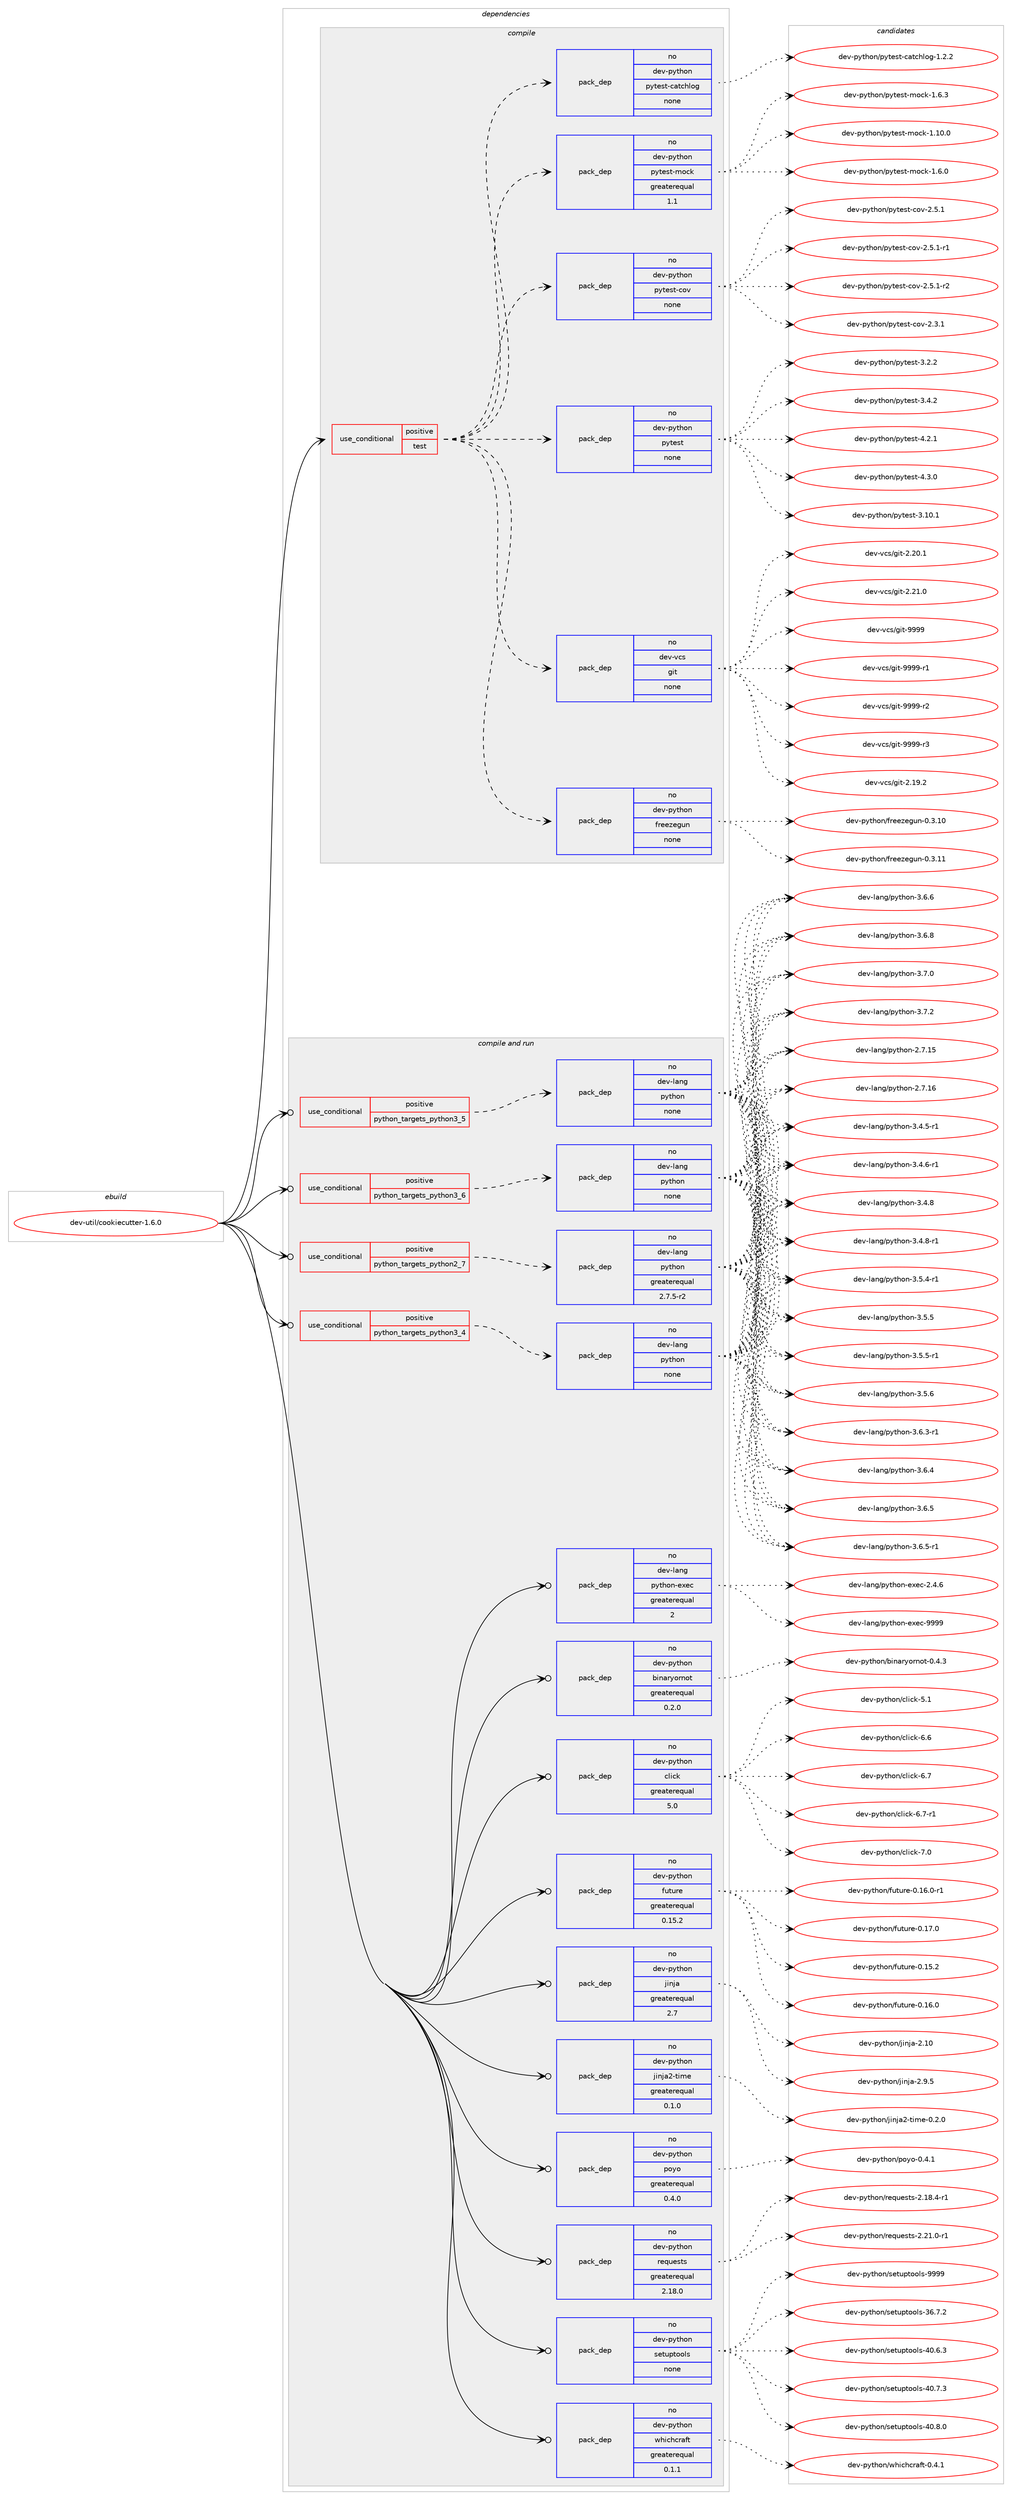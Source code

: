 digraph prolog {

# *************
# Graph options
# *************

newrank=true;
concentrate=true;
compound=true;
graph [rankdir=LR,fontname=Helvetica,fontsize=10,ranksep=1.5];#, ranksep=2.5, nodesep=0.2];
edge  [arrowhead=vee];
node  [fontname=Helvetica,fontsize=10];

# **********
# The ebuild
# **********

subgraph cluster_leftcol {
color=gray;
rank=same;
label=<<i>ebuild</i>>;
id [label="dev-util/cookiecutter-1.6.0", color=red, width=4, href="../dev-util/cookiecutter-1.6.0.svg"];
}

# ****************
# The dependencies
# ****************

subgraph cluster_midcol {
color=gray;
label=<<i>dependencies</i>>;
subgraph cluster_compile {
fillcolor="#eeeeee";
style=filled;
label=<<i>compile</i>>;
subgraph cond423565 {
dependency1542791 [label=<<TABLE BORDER="0" CELLBORDER="1" CELLSPACING="0" CELLPADDING="4"><TR><TD ROWSPAN="3" CELLPADDING="10">use_conditional</TD></TR><TR><TD>positive</TD></TR><TR><TD>test</TD></TR></TABLE>>, shape=none, color=red];
subgraph pack1095609 {
dependency1542792 [label=<<TABLE BORDER="0" CELLBORDER="1" CELLSPACING="0" CELLPADDING="4" WIDTH="220"><TR><TD ROWSPAN="6" CELLPADDING="30">pack_dep</TD></TR><TR><TD WIDTH="110">no</TD></TR><TR><TD>dev-python</TD></TR><TR><TD>pytest</TD></TR><TR><TD>none</TD></TR><TR><TD></TD></TR></TABLE>>, shape=none, color=blue];
}
dependency1542791:e -> dependency1542792:w [weight=20,style="dashed",arrowhead="vee"];
subgraph pack1095610 {
dependency1542793 [label=<<TABLE BORDER="0" CELLBORDER="1" CELLSPACING="0" CELLPADDING="4" WIDTH="220"><TR><TD ROWSPAN="6" CELLPADDING="30">pack_dep</TD></TR><TR><TD WIDTH="110">no</TD></TR><TR><TD>dev-python</TD></TR><TR><TD>pytest-cov</TD></TR><TR><TD>none</TD></TR><TR><TD></TD></TR></TABLE>>, shape=none, color=blue];
}
dependency1542791:e -> dependency1542793:w [weight=20,style="dashed",arrowhead="vee"];
subgraph pack1095611 {
dependency1542794 [label=<<TABLE BORDER="0" CELLBORDER="1" CELLSPACING="0" CELLPADDING="4" WIDTH="220"><TR><TD ROWSPAN="6" CELLPADDING="30">pack_dep</TD></TR><TR><TD WIDTH="110">no</TD></TR><TR><TD>dev-python</TD></TR><TR><TD>pytest-mock</TD></TR><TR><TD>greaterequal</TD></TR><TR><TD>1.1</TD></TR></TABLE>>, shape=none, color=blue];
}
dependency1542791:e -> dependency1542794:w [weight=20,style="dashed",arrowhead="vee"];
subgraph pack1095612 {
dependency1542795 [label=<<TABLE BORDER="0" CELLBORDER="1" CELLSPACING="0" CELLPADDING="4" WIDTH="220"><TR><TD ROWSPAN="6" CELLPADDING="30">pack_dep</TD></TR><TR><TD WIDTH="110">no</TD></TR><TR><TD>dev-python</TD></TR><TR><TD>pytest-catchlog</TD></TR><TR><TD>none</TD></TR><TR><TD></TD></TR></TABLE>>, shape=none, color=blue];
}
dependency1542791:e -> dependency1542795:w [weight=20,style="dashed",arrowhead="vee"];
subgraph pack1095613 {
dependency1542796 [label=<<TABLE BORDER="0" CELLBORDER="1" CELLSPACING="0" CELLPADDING="4" WIDTH="220"><TR><TD ROWSPAN="6" CELLPADDING="30">pack_dep</TD></TR><TR><TD WIDTH="110">no</TD></TR><TR><TD>dev-python</TD></TR><TR><TD>freezegun</TD></TR><TR><TD>none</TD></TR><TR><TD></TD></TR></TABLE>>, shape=none, color=blue];
}
dependency1542791:e -> dependency1542796:w [weight=20,style="dashed",arrowhead="vee"];
subgraph pack1095614 {
dependency1542797 [label=<<TABLE BORDER="0" CELLBORDER="1" CELLSPACING="0" CELLPADDING="4" WIDTH="220"><TR><TD ROWSPAN="6" CELLPADDING="30">pack_dep</TD></TR><TR><TD WIDTH="110">no</TD></TR><TR><TD>dev-vcs</TD></TR><TR><TD>git</TD></TR><TR><TD>none</TD></TR><TR><TD></TD></TR></TABLE>>, shape=none, color=blue];
}
dependency1542791:e -> dependency1542797:w [weight=20,style="dashed",arrowhead="vee"];
}
id:e -> dependency1542791:w [weight=20,style="solid",arrowhead="vee"];
}
subgraph cluster_compileandrun {
fillcolor="#eeeeee";
style=filled;
label=<<i>compile and run</i>>;
subgraph cond423566 {
dependency1542798 [label=<<TABLE BORDER="0" CELLBORDER="1" CELLSPACING="0" CELLPADDING="4"><TR><TD ROWSPAN="3" CELLPADDING="10">use_conditional</TD></TR><TR><TD>positive</TD></TR><TR><TD>python_targets_python2_7</TD></TR></TABLE>>, shape=none, color=red];
subgraph pack1095615 {
dependency1542799 [label=<<TABLE BORDER="0" CELLBORDER="1" CELLSPACING="0" CELLPADDING="4" WIDTH="220"><TR><TD ROWSPAN="6" CELLPADDING="30">pack_dep</TD></TR><TR><TD WIDTH="110">no</TD></TR><TR><TD>dev-lang</TD></TR><TR><TD>python</TD></TR><TR><TD>greaterequal</TD></TR><TR><TD>2.7.5-r2</TD></TR></TABLE>>, shape=none, color=blue];
}
dependency1542798:e -> dependency1542799:w [weight=20,style="dashed",arrowhead="vee"];
}
id:e -> dependency1542798:w [weight=20,style="solid",arrowhead="odotvee"];
subgraph cond423567 {
dependency1542800 [label=<<TABLE BORDER="0" CELLBORDER="1" CELLSPACING="0" CELLPADDING="4"><TR><TD ROWSPAN="3" CELLPADDING="10">use_conditional</TD></TR><TR><TD>positive</TD></TR><TR><TD>python_targets_python3_4</TD></TR></TABLE>>, shape=none, color=red];
subgraph pack1095616 {
dependency1542801 [label=<<TABLE BORDER="0" CELLBORDER="1" CELLSPACING="0" CELLPADDING="4" WIDTH="220"><TR><TD ROWSPAN="6" CELLPADDING="30">pack_dep</TD></TR><TR><TD WIDTH="110">no</TD></TR><TR><TD>dev-lang</TD></TR><TR><TD>python</TD></TR><TR><TD>none</TD></TR><TR><TD></TD></TR></TABLE>>, shape=none, color=blue];
}
dependency1542800:e -> dependency1542801:w [weight=20,style="dashed",arrowhead="vee"];
}
id:e -> dependency1542800:w [weight=20,style="solid",arrowhead="odotvee"];
subgraph cond423568 {
dependency1542802 [label=<<TABLE BORDER="0" CELLBORDER="1" CELLSPACING="0" CELLPADDING="4"><TR><TD ROWSPAN="3" CELLPADDING="10">use_conditional</TD></TR><TR><TD>positive</TD></TR><TR><TD>python_targets_python3_5</TD></TR></TABLE>>, shape=none, color=red];
subgraph pack1095617 {
dependency1542803 [label=<<TABLE BORDER="0" CELLBORDER="1" CELLSPACING="0" CELLPADDING="4" WIDTH="220"><TR><TD ROWSPAN="6" CELLPADDING="30">pack_dep</TD></TR><TR><TD WIDTH="110">no</TD></TR><TR><TD>dev-lang</TD></TR><TR><TD>python</TD></TR><TR><TD>none</TD></TR><TR><TD></TD></TR></TABLE>>, shape=none, color=blue];
}
dependency1542802:e -> dependency1542803:w [weight=20,style="dashed",arrowhead="vee"];
}
id:e -> dependency1542802:w [weight=20,style="solid",arrowhead="odotvee"];
subgraph cond423569 {
dependency1542804 [label=<<TABLE BORDER="0" CELLBORDER="1" CELLSPACING="0" CELLPADDING="4"><TR><TD ROWSPAN="3" CELLPADDING="10">use_conditional</TD></TR><TR><TD>positive</TD></TR><TR><TD>python_targets_python3_6</TD></TR></TABLE>>, shape=none, color=red];
subgraph pack1095618 {
dependency1542805 [label=<<TABLE BORDER="0" CELLBORDER="1" CELLSPACING="0" CELLPADDING="4" WIDTH="220"><TR><TD ROWSPAN="6" CELLPADDING="30">pack_dep</TD></TR><TR><TD WIDTH="110">no</TD></TR><TR><TD>dev-lang</TD></TR><TR><TD>python</TD></TR><TR><TD>none</TD></TR><TR><TD></TD></TR></TABLE>>, shape=none, color=blue];
}
dependency1542804:e -> dependency1542805:w [weight=20,style="dashed",arrowhead="vee"];
}
id:e -> dependency1542804:w [weight=20,style="solid",arrowhead="odotvee"];
subgraph pack1095619 {
dependency1542806 [label=<<TABLE BORDER="0" CELLBORDER="1" CELLSPACING="0" CELLPADDING="4" WIDTH="220"><TR><TD ROWSPAN="6" CELLPADDING="30">pack_dep</TD></TR><TR><TD WIDTH="110">no</TD></TR><TR><TD>dev-lang</TD></TR><TR><TD>python-exec</TD></TR><TR><TD>greaterequal</TD></TR><TR><TD>2</TD></TR></TABLE>>, shape=none, color=blue];
}
id:e -> dependency1542806:w [weight=20,style="solid",arrowhead="odotvee"];
subgraph pack1095620 {
dependency1542807 [label=<<TABLE BORDER="0" CELLBORDER="1" CELLSPACING="0" CELLPADDING="4" WIDTH="220"><TR><TD ROWSPAN="6" CELLPADDING="30">pack_dep</TD></TR><TR><TD WIDTH="110">no</TD></TR><TR><TD>dev-python</TD></TR><TR><TD>binaryornot</TD></TR><TR><TD>greaterequal</TD></TR><TR><TD>0.2.0</TD></TR></TABLE>>, shape=none, color=blue];
}
id:e -> dependency1542807:w [weight=20,style="solid",arrowhead="odotvee"];
subgraph pack1095621 {
dependency1542808 [label=<<TABLE BORDER="0" CELLBORDER="1" CELLSPACING="0" CELLPADDING="4" WIDTH="220"><TR><TD ROWSPAN="6" CELLPADDING="30">pack_dep</TD></TR><TR><TD WIDTH="110">no</TD></TR><TR><TD>dev-python</TD></TR><TR><TD>click</TD></TR><TR><TD>greaterequal</TD></TR><TR><TD>5.0</TD></TR></TABLE>>, shape=none, color=blue];
}
id:e -> dependency1542808:w [weight=20,style="solid",arrowhead="odotvee"];
subgraph pack1095622 {
dependency1542809 [label=<<TABLE BORDER="0" CELLBORDER="1" CELLSPACING="0" CELLPADDING="4" WIDTH="220"><TR><TD ROWSPAN="6" CELLPADDING="30">pack_dep</TD></TR><TR><TD WIDTH="110">no</TD></TR><TR><TD>dev-python</TD></TR><TR><TD>future</TD></TR><TR><TD>greaterequal</TD></TR><TR><TD>0.15.2</TD></TR></TABLE>>, shape=none, color=blue];
}
id:e -> dependency1542809:w [weight=20,style="solid",arrowhead="odotvee"];
subgraph pack1095623 {
dependency1542810 [label=<<TABLE BORDER="0" CELLBORDER="1" CELLSPACING="0" CELLPADDING="4" WIDTH="220"><TR><TD ROWSPAN="6" CELLPADDING="30">pack_dep</TD></TR><TR><TD WIDTH="110">no</TD></TR><TR><TD>dev-python</TD></TR><TR><TD>jinja</TD></TR><TR><TD>greaterequal</TD></TR><TR><TD>2.7</TD></TR></TABLE>>, shape=none, color=blue];
}
id:e -> dependency1542810:w [weight=20,style="solid",arrowhead="odotvee"];
subgraph pack1095624 {
dependency1542811 [label=<<TABLE BORDER="0" CELLBORDER="1" CELLSPACING="0" CELLPADDING="4" WIDTH="220"><TR><TD ROWSPAN="6" CELLPADDING="30">pack_dep</TD></TR><TR><TD WIDTH="110">no</TD></TR><TR><TD>dev-python</TD></TR><TR><TD>jinja2-time</TD></TR><TR><TD>greaterequal</TD></TR><TR><TD>0.1.0</TD></TR></TABLE>>, shape=none, color=blue];
}
id:e -> dependency1542811:w [weight=20,style="solid",arrowhead="odotvee"];
subgraph pack1095625 {
dependency1542812 [label=<<TABLE BORDER="0" CELLBORDER="1" CELLSPACING="0" CELLPADDING="4" WIDTH="220"><TR><TD ROWSPAN="6" CELLPADDING="30">pack_dep</TD></TR><TR><TD WIDTH="110">no</TD></TR><TR><TD>dev-python</TD></TR><TR><TD>poyo</TD></TR><TR><TD>greaterequal</TD></TR><TR><TD>0.4.0</TD></TR></TABLE>>, shape=none, color=blue];
}
id:e -> dependency1542812:w [weight=20,style="solid",arrowhead="odotvee"];
subgraph pack1095626 {
dependency1542813 [label=<<TABLE BORDER="0" CELLBORDER="1" CELLSPACING="0" CELLPADDING="4" WIDTH="220"><TR><TD ROWSPAN="6" CELLPADDING="30">pack_dep</TD></TR><TR><TD WIDTH="110">no</TD></TR><TR><TD>dev-python</TD></TR><TR><TD>requests</TD></TR><TR><TD>greaterequal</TD></TR><TR><TD>2.18.0</TD></TR></TABLE>>, shape=none, color=blue];
}
id:e -> dependency1542813:w [weight=20,style="solid",arrowhead="odotvee"];
subgraph pack1095627 {
dependency1542814 [label=<<TABLE BORDER="0" CELLBORDER="1" CELLSPACING="0" CELLPADDING="4" WIDTH="220"><TR><TD ROWSPAN="6" CELLPADDING="30">pack_dep</TD></TR><TR><TD WIDTH="110">no</TD></TR><TR><TD>dev-python</TD></TR><TR><TD>setuptools</TD></TR><TR><TD>none</TD></TR><TR><TD></TD></TR></TABLE>>, shape=none, color=blue];
}
id:e -> dependency1542814:w [weight=20,style="solid",arrowhead="odotvee"];
subgraph pack1095628 {
dependency1542815 [label=<<TABLE BORDER="0" CELLBORDER="1" CELLSPACING="0" CELLPADDING="4" WIDTH="220"><TR><TD ROWSPAN="6" CELLPADDING="30">pack_dep</TD></TR><TR><TD WIDTH="110">no</TD></TR><TR><TD>dev-python</TD></TR><TR><TD>whichcraft</TD></TR><TR><TD>greaterequal</TD></TR><TR><TD>0.1.1</TD></TR></TABLE>>, shape=none, color=blue];
}
id:e -> dependency1542815:w [weight=20,style="solid",arrowhead="odotvee"];
}
subgraph cluster_run {
fillcolor="#eeeeee";
style=filled;
label=<<i>run</i>>;
}
}

# **************
# The candidates
# **************

subgraph cluster_choices {
rank=same;
color=gray;
label=<<i>candidates</i>>;

subgraph choice1095609 {
color=black;
nodesep=1;
choice100101118451121211161041111104711212111610111511645514649484649 [label="dev-python/pytest-3.10.1", color=red, width=4,href="../dev-python/pytest-3.10.1.svg"];
choice1001011184511212111610411111047112121116101115116455146504650 [label="dev-python/pytest-3.2.2", color=red, width=4,href="../dev-python/pytest-3.2.2.svg"];
choice1001011184511212111610411111047112121116101115116455146524650 [label="dev-python/pytest-3.4.2", color=red, width=4,href="../dev-python/pytest-3.4.2.svg"];
choice1001011184511212111610411111047112121116101115116455246504649 [label="dev-python/pytest-4.2.1", color=red, width=4,href="../dev-python/pytest-4.2.1.svg"];
choice1001011184511212111610411111047112121116101115116455246514648 [label="dev-python/pytest-4.3.0", color=red, width=4,href="../dev-python/pytest-4.3.0.svg"];
dependency1542792:e -> choice100101118451121211161041111104711212111610111511645514649484649:w [style=dotted,weight="100"];
dependency1542792:e -> choice1001011184511212111610411111047112121116101115116455146504650:w [style=dotted,weight="100"];
dependency1542792:e -> choice1001011184511212111610411111047112121116101115116455146524650:w [style=dotted,weight="100"];
dependency1542792:e -> choice1001011184511212111610411111047112121116101115116455246504649:w [style=dotted,weight="100"];
dependency1542792:e -> choice1001011184511212111610411111047112121116101115116455246514648:w [style=dotted,weight="100"];
}
subgraph choice1095610 {
color=black;
nodesep=1;
choice10010111845112121116104111110471121211161011151164599111118455046514649 [label="dev-python/pytest-cov-2.3.1", color=red, width=4,href="../dev-python/pytest-cov-2.3.1.svg"];
choice10010111845112121116104111110471121211161011151164599111118455046534649 [label="dev-python/pytest-cov-2.5.1", color=red, width=4,href="../dev-python/pytest-cov-2.5.1.svg"];
choice100101118451121211161041111104711212111610111511645991111184550465346494511449 [label="dev-python/pytest-cov-2.5.1-r1", color=red, width=4,href="../dev-python/pytest-cov-2.5.1-r1.svg"];
choice100101118451121211161041111104711212111610111511645991111184550465346494511450 [label="dev-python/pytest-cov-2.5.1-r2", color=red, width=4,href="../dev-python/pytest-cov-2.5.1-r2.svg"];
dependency1542793:e -> choice10010111845112121116104111110471121211161011151164599111118455046514649:w [style=dotted,weight="100"];
dependency1542793:e -> choice10010111845112121116104111110471121211161011151164599111118455046534649:w [style=dotted,weight="100"];
dependency1542793:e -> choice100101118451121211161041111104711212111610111511645991111184550465346494511449:w [style=dotted,weight="100"];
dependency1542793:e -> choice100101118451121211161041111104711212111610111511645991111184550465346494511450:w [style=dotted,weight="100"];
}
subgraph choice1095611 {
color=black;
nodesep=1;
choice1001011184511212111610411111047112121116101115116451091119910745494649484648 [label="dev-python/pytest-mock-1.10.0", color=red, width=4,href="../dev-python/pytest-mock-1.10.0.svg"];
choice10010111845112121116104111110471121211161011151164510911199107454946544648 [label="dev-python/pytest-mock-1.6.0", color=red, width=4,href="../dev-python/pytest-mock-1.6.0.svg"];
choice10010111845112121116104111110471121211161011151164510911199107454946544651 [label="dev-python/pytest-mock-1.6.3", color=red, width=4,href="../dev-python/pytest-mock-1.6.3.svg"];
dependency1542794:e -> choice1001011184511212111610411111047112121116101115116451091119910745494649484648:w [style=dotted,weight="100"];
dependency1542794:e -> choice10010111845112121116104111110471121211161011151164510911199107454946544648:w [style=dotted,weight="100"];
dependency1542794:e -> choice10010111845112121116104111110471121211161011151164510911199107454946544651:w [style=dotted,weight="100"];
}
subgraph choice1095612 {
color=black;
nodesep=1;
choice100101118451121211161041111104711212111610111511645999711699104108111103454946504650 [label="dev-python/pytest-catchlog-1.2.2", color=red, width=4,href="../dev-python/pytest-catchlog-1.2.2.svg"];
dependency1542795:e -> choice100101118451121211161041111104711212111610111511645999711699104108111103454946504650:w [style=dotted,weight="100"];
}
subgraph choice1095613 {
color=black;
nodesep=1;
choice100101118451121211161041111104710211410110112210110311711045484651464948 [label="dev-python/freezegun-0.3.10", color=red, width=4,href="../dev-python/freezegun-0.3.10.svg"];
choice100101118451121211161041111104710211410110112210110311711045484651464949 [label="dev-python/freezegun-0.3.11", color=red, width=4,href="../dev-python/freezegun-0.3.11.svg"];
dependency1542796:e -> choice100101118451121211161041111104710211410110112210110311711045484651464948:w [style=dotted,weight="100"];
dependency1542796:e -> choice100101118451121211161041111104710211410110112210110311711045484651464949:w [style=dotted,weight="100"];
}
subgraph choice1095614 {
color=black;
nodesep=1;
choice10010111845118991154710310511645504649574650 [label="dev-vcs/git-2.19.2", color=red, width=4,href="../dev-vcs/git-2.19.2.svg"];
choice10010111845118991154710310511645504650484649 [label="dev-vcs/git-2.20.1", color=red, width=4,href="../dev-vcs/git-2.20.1.svg"];
choice10010111845118991154710310511645504650494648 [label="dev-vcs/git-2.21.0", color=red, width=4,href="../dev-vcs/git-2.21.0.svg"];
choice1001011184511899115471031051164557575757 [label="dev-vcs/git-9999", color=red, width=4,href="../dev-vcs/git-9999.svg"];
choice10010111845118991154710310511645575757574511449 [label="dev-vcs/git-9999-r1", color=red, width=4,href="../dev-vcs/git-9999-r1.svg"];
choice10010111845118991154710310511645575757574511450 [label="dev-vcs/git-9999-r2", color=red, width=4,href="../dev-vcs/git-9999-r2.svg"];
choice10010111845118991154710310511645575757574511451 [label="dev-vcs/git-9999-r3", color=red, width=4,href="../dev-vcs/git-9999-r3.svg"];
dependency1542797:e -> choice10010111845118991154710310511645504649574650:w [style=dotted,weight="100"];
dependency1542797:e -> choice10010111845118991154710310511645504650484649:w [style=dotted,weight="100"];
dependency1542797:e -> choice10010111845118991154710310511645504650494648:w [style=dotted,weight="100"];
dependency1542797:e -> choice1001011184511899115471031051164557575757:w [style=dotted,weight="100"];
dependency1542797:e -> choice10010111845118991154710310511645575757574511449:w [style=dotted,weight="100"];
dependency1542797:e -> choice10010111845118991154710310511645575757574511450:w [style=dotted,weight="100"];
dependency1542797:e -> choice10010111845118991154710310511645575757574511451:w [style=dotted,weight="100"];
}
subgraph choice1095615 {
color=black;
nodesep=1;
choice10010111845108971101034711212111610411111045504655464953 [label="dev-lang/python-2.7.15", color=red, width=4,href="../dev-lang/python-2.7.15.svg"];
choice10010111845108971101034711212111610411111045504655464954 [label="dev-lang/python-2.7.16", color=red, width=4,href="../dev-lang/python-2.7.16.svg"];
choice1001011184510897110103471121211161041111104551465246534511449 [label="dev-lang/python-3.4.5-r1", color=red, width=4,href="../dev-lang/python-3.4.5-r1.svg"];
choice1001011184510897110103471121211161041111104551465246544511449 [label="dev-lang/python-3.4.6-r1", color=red, width=4,href="../dev-lang/python-3.4.6-r1.svg"];
choice100101118451089711010347112121116104111110455146524656 [label="dev-lang/python-3.4.8", color=red, width=4,href="../dev-lang/python-3.4.8.svg"];
choice1001011184510897110103471121211161041111104551465246564511449 [label="dev-lang/python-3.4.8-r1", color=red, width=4,href="../dev-lang/python-3.4.8-r1.svg"];
choice1001011184510897110103471121211161041111104551465346524511449 [label="dev-lang/python-3.5.4-r1", color=red, width=4,href="../dev-lang/python-3.5.4-r1.svg"];
choice100101118451089711010347112121116104111110455146534653 [label="dev-lang/python-3.5.5", color=red, width=4,href="../dev-lang/python-3.5.5.svg"];
choice1001011184510897110103471121211161041111104551465346534511449 [label="dev-lang/python-3.5.5-r1", color=red, width=4,href="../dev-lang/python-3.5.5-r1.svg"];
choice100101118451089711010347112121116104111110455146534654 [label="dev-lang/python-3.5.6", color=red, width=4,href="../dev-lang/python-3.5.6.svg"];
choice1001011184510897110103471121211161041111104551465446514511449 [label="dev-lang/python-3.6.3-r1", color=red, width=4,href="../dev-lang/python-3.6.3-r1.svg"];
choice100101118451089711010347112121116104111110455146544652 [label="dev-lang/python-3.6.4", color=red, width=4,href="../dev-lang/python-3.6.4.svg"];
choice100101118451089711010347112121116104111110455146544653 [label="dev-lang/python-3.6.5", color=red, width=4,href="../dev-lang/python-3.6.5.svg"];
choice1001011184510897110103471121211161041111104551465446534511449 [label="dev-lang/python-3.6.5-r1", color=red, width=4,href="../dev-lang/python-3.6.5-r1.svg"];
choice100101118451089711010347112121116104111110455146544654 [label="dev-lang/python-3.6.6", color=red, width=4,href="../dev-lang/python-3.6.6.svg"];
choice100101118451089711010347112121116104111110455146544656 [label="dev-lang/python-3.6.8", color=red, width=4,href="../dev-lang/python-3.6.8.svg"];
choice100101118451089711010347112121116104111110455146554648 [label="dev-lang/python-3.7.0", color=red, width=4,href="../dev-lang/python-3.7.0.svg"];
choice100101118451089711010347112121116104111110455146554650 [label="dev-lang/python-3.7.2", color=red, width=4,href="../dev-lang/python-3.7.2.svg"];
dependency1542799:e -> choice10010111845108971101034711212111610411111045504655464953:w [style=dotted,weight="100"];
dependency1542799:e -> choice10010111845108971101034711212111610411111045504655464954:w [style=dotted,weight="100"];
dependency1542799:e -> choice1001011184510897110103471121211161041111104551465246534511449:w [style=dotted,weight="100"];
dependency1542799:e -> choice1001011184510897110103471121211161041111104551465246544511449:w [style=dotted,weight="100"];
dependency1542799:e -> choice100101118451089711010347112121116104111110455146524656:w [style=dotted,weight="100"];
dependency1542799:e -> choice1001011184510897110103471121211161041111104551465246564511449:w [style=dotted,weight="100"];
dependency1542799:e -> choice1001011184510897110103471121211161041111104551465346524511449:w [style=dotted,weight="100"];
dependency1542799:e -> choice100101118451089711010347112121116104111110455146534653:w [style=dotted,weight="100"];
dependency1542799:e -> choice1001011184510897110103471121211161041111104551465346534511449:w [style=dotted,weight="100"];
dependency1542799:e -> choice100101118451089711010347112121116104111110455146534654:w [style=dotted,weight="100"];
dependency1542799:e -> choice1001011184510897110103471121211161041111104551465446514511449:w [style=dotted,weight="100"];
dependency1542799:e -> choice100101118451089711010347112121116104111110455146544652:w [style=dotted,weight="100"];
dependency1542799:e -> choice100101118451089711010347112121116104111110455146544653:w [style=dotted,weight="100"];
dependency1542799:e -> choice1001011184510897110103471121211161041111104551465446534511449:w [style=dotted,weight="100"];
dependency1542799:e -> choice100101118451089711010347112121116104111110455146544654:w [style=dotted,weight="100"];
dependency1542799:e -> choice100101118451089711010347112121116104111110455146544656:w [style=dotted,weight="100"];
dependency1542799:e -> choice100101118451089711010347112121116104111110455146554648:w [style=dotted,weight="100"];
dependency1542799:e -> choice100101118451089711010347112121116104111110455146554650:w [style=dotted,weight="100"];
}
subgraph choice1095616 {
color=black;
nodesep=1;
choice10010111845108971101034711212111610411111045504655464953 [label="dev-lang/python-2.7.15", color=red, width=4,href="../dev-lang/python-2.7.15.svg"];
choice10010111845108971101034711212111610411111045504655464954 [label="dev-lang/python-2.7.16", color=red, width=4,href="../dev-lang/python-2.7.16.svg"];
choice1001011184510897110103471121211161041111104551465246534511449 [label="dev-lang/python-3.4.5-r1", color=red, width=4,href="../dev-lang/python-3.4.5-r1.svg"];
choice1001011184510897110103471121211161041111104551465246544511449 [label="dev-lang/python-3.4.6-r1", color=red, width=4,href="../dev-lang/python-3.4.6-r1.svg"];
choice100101118451089711010347112121116104111110455146524656 [label="dev-lang/python-3.4.8", color=red, width=4,href="../dev-lang/python-3.4.8.svg"];
choice1001011184510897110103471121211161041111104551465246564511449 [label="dev-lang/python-3.4.8-r1", color=red, width=4,href="../dev-lang/python-3.4.8-r1.svg"];
choice1001011184510897110103471121211161041111104551465346524511449 [label="dev-lang/python-3.5.4-r1", color=red, width=4,href="../dev-lang/python-3.5.4-r1.svg"];
choice100101118451089711010347112121116104111110455146534653 [label="dev-lang/python-3.5.5", color=red, width=4,href="../dev-lang/python-3.5.5.svg"];
choice1001011184510897110103471121211161041111104551465346534511449 [label="dev-lang/python-3.5.5-r1", color=red, width=4,href="../dev-lang/python-3.5.5-r1.svg"];
choice100101118451089711010347112121116104111110455146534654 [label="dev-lang/python-3.5.6", color=red, width=4,href="../dev-lang/python-3.5.6.svg"];
choice1001011184510897110103471121211161041111104551465446514511449 [label="dev-lang/python-3.6.3-r1", color=red, width=4,href="../dev-lang/python-3.6.3-r1.svg"];
choice100101118451089711010347112121116104111110455146544652 [label="dev-lang/python-3.6.4", color=red, width=4,href="../dev-lang/python-3.6.4.svg"];
choice100101118451089711010347112121116104111110455146544653 [label="dev-lang/python-3.6.5", color=red, width=4,href="../dev-lang/python-3.6.5.svg"];
choice1001011184510897110103471121211161041111104551465446534511449 [label="dev-lang/python-3.6.5-r1", color=red, width=4,href="../dev-lang/python-3.6.5-r1.svg"];
choice100101118451089711010347112121116104111110455146544654 [label="dev-lang/python-3.6.6", color=red, width=4,href="../dev-lang/python-3.6.6.svg"];
choice100101118451089711010347112121116104111110455146544656 [label="dev-lang/python-3.6.8", color=red, width=4,href="../dev-lang/python-3.6.8.svg"];
choice100101118451089711010347112121116104111110455146554648 [label="dev-lang/python-3.7.0", color=red, width=4,href="../dev-lang/python-3.7.0.svg"];
choice100101118451089711010347112121116104111110455146554650 [label="dev-lang/python-3.7.2", color=red, width=4,href="../dev-lang/python-3.7.2.svg"];
dependency1542801:e -> choice10010111845108971101034711212111610411111045504655464953:w [style=dotted,weight="100"];
dependency1542801:e -> choice10010111845108971101034711212111610411111045504655464954:w [style=dotted,weight="100"];
dependency1542801:e -> choice1001011184510897110103471121211161041111104551465246534511449:w [style=dotted,weight="100"];
dependency1542801:e -> choice1001011184510897110103471121211161041111104551465246544511449:w [style=dotted,weight="100"];
dependency1542801:e -> choice100101118451089711010347112121116104111110455146524656:w [style=dotted,weight="100"];
dependency1542801:e -> choice1001011184510897110103471121211161041111104551465246564511449:w [style=dotted,weight="100"];
dependency1542801:e -> choice1001011184510897110103471121211161041111104551465346524511449:w [style=dotted,weight="100"];
dependency1542801:e -> choice100101118451089711010347112121116104111110455146534653:w [style=dotted,weight="100"];
dependency1542801:e -> choice1001011184510897110103471121211161041111104551465346534511449:w [style=dotted,weight="100"];
dependency1542801:e -> choice100101118451089711010347112121116104111110455146534654:w [style=dotted,weight="100"];
dependency1542801:e -> choice1001011184510897110103471121211161041111104551465446514511449:w [style=dotted,weight="100"];
dependency1542801:e -> choice100101118451089711010347112121116104111110455146544652:w [style=dotted,weight="100"];
dependency1542801:e -> choice100101118451089711010347112121116104111110455146544653:w [style=dotted,weight="100"];
dependency1542801:e -> choice1001011184510897110103471121211161041111104551465446534511449:w [style=dotted,weight="100"];
dependency1542801:e -> choice100101118451089711010347112121116104111110455146544654:w [style=dotted,weight="100"];
dependency1542801:e -> choice100101118451089711010347112121116104111110455146544656:w [style=dotted,weight="100"];
dependency1542801:e -> choice100101118451089711010347112121116104111110455146554648:w [style=dotted,weight="100"];
dependency1542801:e -> choice100101118451089711010347112121116104111110455146554650:w [style=dotted,weight="100"];
}
subgraph choice1095617 {
color=black;
nodesep=1;
choice10010111845108971101034711212111610411111045504655464953 [label="dev-lang/python-2.7.15", color=red, width=4,href="../dev-lang/python-2.7.15.svg"];
choice10010111845108971101034711212111610411111045504655464954 [label="dev-lang/python-2.7.16", color=red, width=4,href="../dev-lang/python-2.7.16.svg"];
choice1001011184510897110103471121211161041111104551465246534511449 [label="dev-lang/python-3.4.5-r1", color=red, width=4,href="../dev-lang/python-3.4.5-r1.svg"];
choice1001011184510897110103471121211161041111104551465246544511449 [label="dev-lang/python-3.4.6-r1", color=red, width=4,href="../dev-lang/python-3.4.6-r1.svg"];
choice100101118451089711010347112121116104111110455146524656 [label="dev-lang/python-3.4.8", color=red, width=4,href="../dev-lang/python-3.4.8.svg"];
choice1001011184510897110103471121211161041111104551465246564511449 [label="dev-lang/python-3.4.8-r1", color=red, width=4,href="../dev-lang/python-3.4.8-r1.svg"];
choice1001011184510897110103471121211161041111104551465346524511449 [label="dev-lang/python-3.5.4-r1", color=red, width=4,href="../dev-lang/python-3.5.4-r1.svg"];
choice100101118451089711010347112121116104111110455146534653 [label="dev-lang/python-3.5.5", color=red, width=4,href="../dev-lang/python-3.5.5.svg"];
choice1001011184510897110103471121211161041111104551465346534511449 [label="dev-lang/python-3.5.5-r1", color=red, width=4,href="../dev-lang/python-3.5.5-r1.svg"];
choice100101118451089711010347112121116104111110455146534654 [label="dev-lang/python-3.5.6", color=red, width=4,href="../dev-lang/python-3.5.6.svg"];
choice1001011184510897110103471121211161041111104551465446514511449 [label="dev-lang/python-3.6.3-r1", color=red, width=4,href="../dev-lang/python-3.6.3-r1.svg"];
choice100101118451089711010347112121116104111110455146544652 [label="dev-lang/python-3.6.4", color=red, width=4,href="../dev-lang/python-3.6.4.svg"];
choice100101118451089711010347112121116104111110455146544653 [label="dev-lang/python-3.6.5", color=red, width=4,href="../dev-lang/python-3.6.5.svg"];
choice1001011184510897110103471121211161041111104551465446534511449 [label="dev-lang/python-3.6.5-r1", color=red, width=4,href="../dev-lang/python-3.6.5-r1.svg"];
choice100101118451089711010347112121116104111110455146544654 [label="dev-lang/python-3.6.6", color=red, width=4,href="../dev-lang/python-3.6.6.svg"];
choice100101118451089711010347112121116104111110455146544656 [label="dev-lang/python-3.6.8", color=red, width=4,href="../dev-lang/python-3.6.8.svg"];
choice100101118451089711010347112121116104111110455146554648 [label="dev-lang/python-3.7.0", color=red, width=4,href="../dev-lang/python-3.7.0.svg"];
choice100101118451089711010347112121116104111110455146554650 [label="dev-lang/python-3.7.2", color=red, width=4,href="../dev-lang/python-3.7.2.svg"];
dependency1542803:e -> choice10010111845108971101034711212111610411111045504655464953:w [style=dotted,weight="100"];
dependency1542803:e -> choice10010111845108971101034711212111610411111045504655464954:w [style=dotted,weight="100"];
dependency1542803:e -> choice1001011184510897110103471121211161041111104551465246534511449:w [style=dotted,weight="100"];
dependency1542803:e -> choice1001011184510897110103471121211161041111104551465246544511449:w [style=dotted,weight="100"];
dependency1542803:e -> choice100101118451089711010347112121116104111110455146524656:w [style=dotted,weight="100"];
dependency1542803:e -> choice1001011184510897110103471121211161041111104551465246564511449:w [style=dotted,weight="100"];
dependency1542803:e -> choice1001011184510897110103471121211161041111104551465346524511449:w [style=dotted,weight="100"];
dependency1542803:e -> choice100101118451089711010347112121116104111110455146534653:w [style=dotted,weight="100"];
dependency1542803:e -> choice1001011184510897110103471121211161041111104551465346534511449:w [style=dotted,weight="100"];
dependency1542803:e -> choice100101118451089711010347112121116104111110455146534654:w [style=dotted,weight="100"];
dependency1542803:e -> choice1001011184510897110103471121211161041111104551465446514511449:w [style=dotted,weight="100"];
dependency1542803:e -> choice100101118451089711010347112121116104111110455146544652:w [style=dotted,weight="100"];
dependency1542803:e -> choice100101118451089711010347112121116104111110455146544653:w [style=dotted,weight="100"];
dependency1542803:e -> choice1001011184510897110103471121211161041111104551465446534511449:w [style=dotted,weight="100"];
dependency1542803:e -> choice100101118451089711010347112121116104111110455146544654:w [style=dotted,weight="100"];
dependency1542803:e -> choice100101118451089711010347112121116104111110455146544656:w [style=dotted,weight="100"];
dependency1542803:e -> choice100101118451089711010347112121116104111110455146554648:w [style=dotted,weight="100"];
dependency1542803:e -> choice100101118451089711010347112121116104111110455146554650:w [style=dotted,weight="100"];
}
subgraph choice1095618 {
color=black;
nodesep=1;
choice10010111845108971101034711212111610411111045504655464953 [label="dev-lang/python-2.7.15", color=red, width=4,href="../dev-lang/python-2.7.15.svg"];
choice10010111845108971101034711212111610411111045504655464954 [label="dev-lang/python-2.7.16", color=red, width=4,href="../dev-lang/python-2.7.16.svg"];
choice1001011184510897110103471121211161041111104551465246534511449 [label="dev-lang/python-3.4.5-r1", color=red, width=4,href="../dev-lang/python-3.4.5-r1.svg"];
choice1001011184510897110103471121211161041111104551465246544511449 [label="dev-lang/python-3.4.6-r1", color=red, width=4,href="../dev-lang/python-3.4.6-r1.svg"];
choice100101118451089711010347112121116104111110455146524656 [label="dev-lang/python-3.4.8", color=red, width=4,href="../dev-lang/python-3.4.8.svg"];
choice1001011184510897110103471121211161041111104551465246564511449 [label="dev-lang/python-3.4.8-r1", color=red, width=4,href="../dev-lang/python-3.4.8-r1.svg"];
choice1001011184510897110103471121211161041111104551465346524511449 [label="dev-lang/python-3.5.4-r1", color=red, width=4,href="../dev-lang/python-3.5.4-r1.svg"];
choice100101118451089711010347112121116104111110455146534653 [label="dev-lang/python-3.5.5", color=red, width=4,href="../dev-lang/python-3.5.5.svg"];
choice1001011184510897110103471121211161041111104551465346534511449 [label="dev-lang/python-3.5.5-r1", color=red, width=4,href="../dev-lang/python-3.5.5-r1.svg"];
choice100101118451089711010347112121116104111110455146534654 [label="dev-lang/python-3.5.6", color=red, width=4,href="../dev-lang/python-3.5.6.svg"];
choice1001011184510897110103471121211161041111104551465446514511449 [label="dev-lang/python-3.6.3-r1", color=red, width=4,href="../dev-lang/python-3.6.3-r1.svg"];
choice100101118451089711010347112121116104111110455146544652 [label="dev-lang/python-3.6.4", color=red, width=4,href="../dev-lang/python-3.6.4.svg"];
choice100101118451089711010347112121116104111110455146544653 [label="dev-lang/python-3.6.5", color=red, width=4,href="../dev-lang/python-3.6.5.svg"];
choice1001011184510897110103471121211161041111104551465446534511449 [label="dev-lang/python-3.6.5-r1", color=red, width=4,href="../dev-lang/python-3.6.5-r1.svg"];
choice100101118451089711010347112121116104111110455146544654 [label="dev-lang/python-3.6.6", color=red, width=4,href="../dev-lang/python-3.6.6.svg"];
choice100101118451089711010347112121116104111110455146544656 [label="dev-lang/python-3.6.8", color=red, width=4,href="../dev-lang/python-3.6.8.svg"];
choice100101118451089711010347112121116104111110455146554648 [label="dev-lang/python-3.7.0", color=red, width=4,href="../dev-lang/python-3.7.0.svg"];
choice100101118451089711010347112121116104111110455146554650 [label="dev-lang/python-3.7.2", color=red, width=4,href="../dev-lang/python-3.7.2.svg"];
dependency1542805:e -> choice10010111845108971101034711212111610411111045504655464953:w [style=dotted,weight="100"];
dependency1542805:e -> choice10010111845108971101034711212111610411111045504655464954:w [style=dotted,weight="100"];
dependency1542805:e -> choice1001011184510897110103471121211161041111104551465246534511449:w [style=dotted,weight="100"];
dependency1542805:e -> choice1001011184510897110103471121211161041111104551465246544511449:w [style=dotted,weight="100"];
dependency1542805:e -> choice100101118451089711010347112121116104111110455146524656:w [style=dotted,weight="100"];
dependency1542805:e -> choice1001011184510897110103471121211161041111104551465246564511449:w [style=dotted,weight="100"];
dependency1542805:e -> choice1001011184510897110103471121211161041111104551465346524511449:w [style=dotted,weight="100"];
dependency1542805:e -> choice100101118451089711010347112121116104111110455146534653:w [style=dotted,weight="100"];
dependency1542805:e -> choice1001011184510897110103471121211161041111104551465346534511449:w [style=dotted,weight="100"];
dependency1542805:e -> choice100101118451089711010347112121116104111110455146534654:w [style=dotted,weight="100"];
dependency1542805:e -> choice1001011184510897110103471121211161041111104551465446514511449:w [style=dotted,weight="100"];
dependency1542805:e -> choice100101118451089711010347112121116104111110455146544652:w [style=dotted,weight="100"];
dependency1542805:e -> choice100101118451089711010347112121116104111110455146544653:w [style=dotted,weight="100"];
dependency1542805:e -> choice1001011184510897110103471121211161041111104551465446534511449:w [style=dotted,weight="100"];
dependency1542805:e -> choice100101118451089711010347112121116104111110455146544654:w [style=dotted,weight="100"];
dependency1542805:e -> choice100101118451089711010347112121116104111110455146544656:w [style=dotted,weight="100"];
dependency1542805:e -> choice100101118451089711010347112121116104111110455146554648:w [style=dotted,weight="100"];
dependency1542805:e -> choice100101118451089711010347112121116104111110455146554650:w [style=dotted,weight="100"];
}
subgraph choice1095619 {
color=black;
nodesep=1;
choice1001011184510897110103471121211161041111104510112010199455046524654 [label="dev-lang/python-exec-2.4.6", color=red, width=4,href="../dev-lang/python-exec-2.4.6.svg"];
choice10010111845108971101034711212111610411111045101120101994557575757 [label="dev-lang/python-exec-9999", color=red, width=4,href="../dev-lang/python-exec-9999.svg"];
dependency1542806:e -> choice1001011184510897110103471121211161041111104510112010199455046524654:w [style=dotted,weight="100"];
dependency1542806:e -> choice10010111845108971101034711212111610411111045101120101994557575757:w [style=dotted,weight="100"];
}
subgraph choice1095620 {
color=black;
nodesep=1;
choice10010111845112121116104111110479810511097114121111114110111116454846524651 [label="dev-python/binaryornot-0.4.3", color=red, width=4,href="../dev-python/binaryornot-0.4.3.svg"];
dependency1542807:e -> choice10010111845112121116104111110479810511097114121111114110111116454846524651:w [style=dotted,weight="100"];
}
subgraph choice1095621 {
color=black;
nodesep=1;
choice1001011184511212111610411111047991081059910745534649 [label="dev-python/click-5.1", color=red, width=4,href="../dev-python/click-5.1.svg"];
choice1001011184511212111610411111047991081059910745544654 [label="dev-python/click-6.6", color=red, width=4,href="../dev-python/click-6.6.svg"];
choice1001011184511212111610411111047991081059910745544655 [label="dev-python/click-6.7", color=red, width=4,href="../dev-python/click-6.7.svg"];
choice10010111845112121116104111110479910810599107455446554511449 [label="dev-python/click-6.7-r1", color=red, width=4,href="../dev-python/click-6.7-r1.svg"];
choice1001011184511212111610411111047991081059910745554648 [label="dev-python/click-7.0", color=red, width=4,href="../dev-python/click-7.0.svg"];
dependency1542808:e -> choice1001011184511212111610411111047991081059910745534649:w [style=dotted,weight="100"];
dependency1542808:e -> choice1001011184511212111610411111047991081059910745544654:w [style=dotted,weight="100"];
dependency1542808:e -> choice1001011184511212111610411111047991081059910745544655:w [style=dotted,weight="100"];
dependency1542808:e -> choice10010111845112121116104111110479910810599107455446554511449:w [style=dotted,weight="100"];
dependency1542808:e -> choice1001011184511212111610411111047991081059910745554648:w [style=dotted,weight="100"];
}
subgraph choice1095622 {
color=black;
nodesep=1;
choice100101118451121211161041111104710211711611711410145484649534650 [label="dev-python/future-0.15.2", color=red, width=4,href="../dev-python/future-0.15.2.svg"];
choice100101118451121211161041111104710211711611711410145484649544648 [label="dev-python/future-0.16.0", color=red, width=4,href="../dev-python/future-0.16.0.svg"];
choice1001011184511212111610411111047102117116117114101454846495446484511449 [label="dev-python/future-0.16.0-r1", color=red, width=4,href="../dev-python/future-0.16.0-r1.svg"];
choice100101118451121211161041111104710211711611711410145484649554648 [label="dev-python/future-0.17.0", color=red, width=4,href="../dev-python/future-0.17.0.svg"];
dependency1542809:e -> choice100101118451121211161041111104710211711611711410145484649534650:w [style=dotted,weight="100"];
dependency1542809:e -> choice100101118451121211161041111104710211711611711410145484649544648:w [style=dotted,weight="100"];
dependency1542809:e -> choice1001011184511212111610411111047102117116117114101454846495446484511449:w [style=dotted,weight="100"];
dependency1542809:e -> choice100101118451121211161041111104710211711611711410145484649554648:w [style=dotted,weight="100"];
}
subgraph choice1095623 {
color=black;
nodesep=1;
choice1001011184511212111610411111047106105110106974550464948 [label="dev-python/jinja-2.10", color=red, width=4,href="../dev-python/jinja-2.10.svg"];
choice100101118451121211161041111104710610511010697455046574653 [label="dev-python/jinja-2.9.5", color=red, width=4,href="../dev-python/jinja-2.9.5.svg"];
dependency1542810:e -> choice1001011184511212111610411111047106105110106974550464948:w [style=dotted,weight="100"];
dependency1542810:e -> choice100101118451121211161041111104710610511010697455046574653:w [style=dotted,weight="100"];
}
subgraph choice1095624 {
color=black;
nodesep=1;
choice1001011184511212111610411111047106105110106975045116105109101454846504648 [label="dev-python/jinja2-time-0.2.0", color=red, width=4,href="../dev-python/jinja2-time-0.2.0.svg"];
dependency1542811:e -> choice1001011184511212111610411111047106105110106975045116105109101454846504648:w [style=dotted,weight="100"];
}
subgraph choice1095625 {
color=black;
nodesep=1;
choice1001011184511212111610411111047112111121111454846524649 [label="dev-python/poyo-0.4.1", color=red, width=4,href="../dev-python/poyo-0.4.1.svg"];
dependency1542812:e -> choice1001011184511212111610411111047112111121111454846524649:w [style=dotted,weight="100"];
}
subgraph choice1095626 {
color=black;
nodesep=1;
choice1001011184511212111610411111047114101113117101115116115455046495646524511449 [label="dev-python/requests-2.18.4-r1", color=red, width=4,href="../dev-python/requests-2.18.4-r1.svg"];
choice1001011184511212111610411111047114101113117101115116115455046504946484511449 [label="dev-python/requests-2.21.0-r1", color=red, width=4,href="../dev-python/requests-2.21.0-r1.svg"];
dependency1542813:e -> choice1001011184511212111610411111047114101113117101115116115455046495646524511449:w [style=dotted,weight="100"];
dependency1542813:e -> choice1001011184511212111610411111047114101113117101115116115455046504946484511449:w [style=dotted,weight="100"];
}
subgraph choice1095627 {
color=black;
nodesep=1;
choice100101118451121211161041111104711510111611711211611111110811545515446554650 [label="dev-python/setuptools-36.7.2", color=red, width=4,href="../dev-python/setuptools-36.7.2.svg"];
choice100101118451121211161041111104711510111611711211611111110811545524846544651 [label="dev-python/setuptools-40.6.3", color=red, width=4,href="../dev-python/setuptools-40.6.3.svg"];
choice100101118451121211161041111104711510111611711211611111110811545524846554651 [label="dev-python/setuptools-40.7.3", color=red, width=4,href="../dev-python/setuptools-40.7.3.svg"];
choice100101118451121211161041111104711510111611711211611111110811545524846564648 [label="dev-python/setuptools-40.8.0", color=red, width=4,href="../dev-python/setuptools-40.8.0.svg"];
choice10010111845112121116104111110471151011161171121161111111081154557575757 [label="dev-python/setuptools-9999", color=red, width=4,href="../dev-python/setuptools-9999.svg"];
dependency1542814:e -> choice100101118451121211161041111104711510111611711211611111110811545515446554650:w [style=dotted,weight="100"];
dependency1542814:e -> choice100101118451121211161041111104711510111611711211611111110811545524846544651:w [style=dotted,weight="100"];
dependency1542814:e -> choice100101118451121211161041111104711510111611711211611111110811545524846554651:w [style=dotted,weight="100"];
dependency1542814:e -> choice100101118451121211161041111104711510111611711211611111110811545524846564648:w [style=dotted,weight="100"];
dependency1542814:e -> choice10010111845112121116104111110471151011161171121161111111081154557575757:w [style=dotted,weight="100"];
}
subgraph choice1095628 {
color=black;
nodesep=1;
choice1001011184511212111610411111047119104105991049911497102116454846524649 [label="dev-python/whichcraft-0.4.1", color=red, width=4,href="../dev-python/whichcraft-0.4.1.svg"];
dependency1542815:e -> choice1001011184511212111610411111047119104105991049911497102116454846524649:w [style=dotted,weight="100"];
}
}

}
